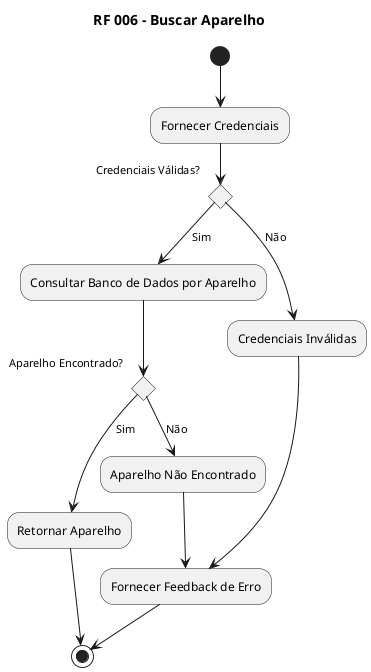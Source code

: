 @startuml activityDiagramRF006

title RF 006 - Buscar Aparelho

(*) --> "Fornecer Credenciais"

if "Credenciais Válidas?" then
  -->[Sim] "Consultar Banco de Dados por Aparelho"
  if "Aparelho Encontrado?" then
    -->[Sim] "Retornar Aparelho"
    --> (*)
  else
    -->[Não] "Aparelho Não Encontrado"
    --> "Fornecer Feedback de Erro"
    --> (*)
  endif
else
  -->[Não] "Credenciais Inválidas"
  --> "Fornecer Feedback de Erro"
endif

@enduml
